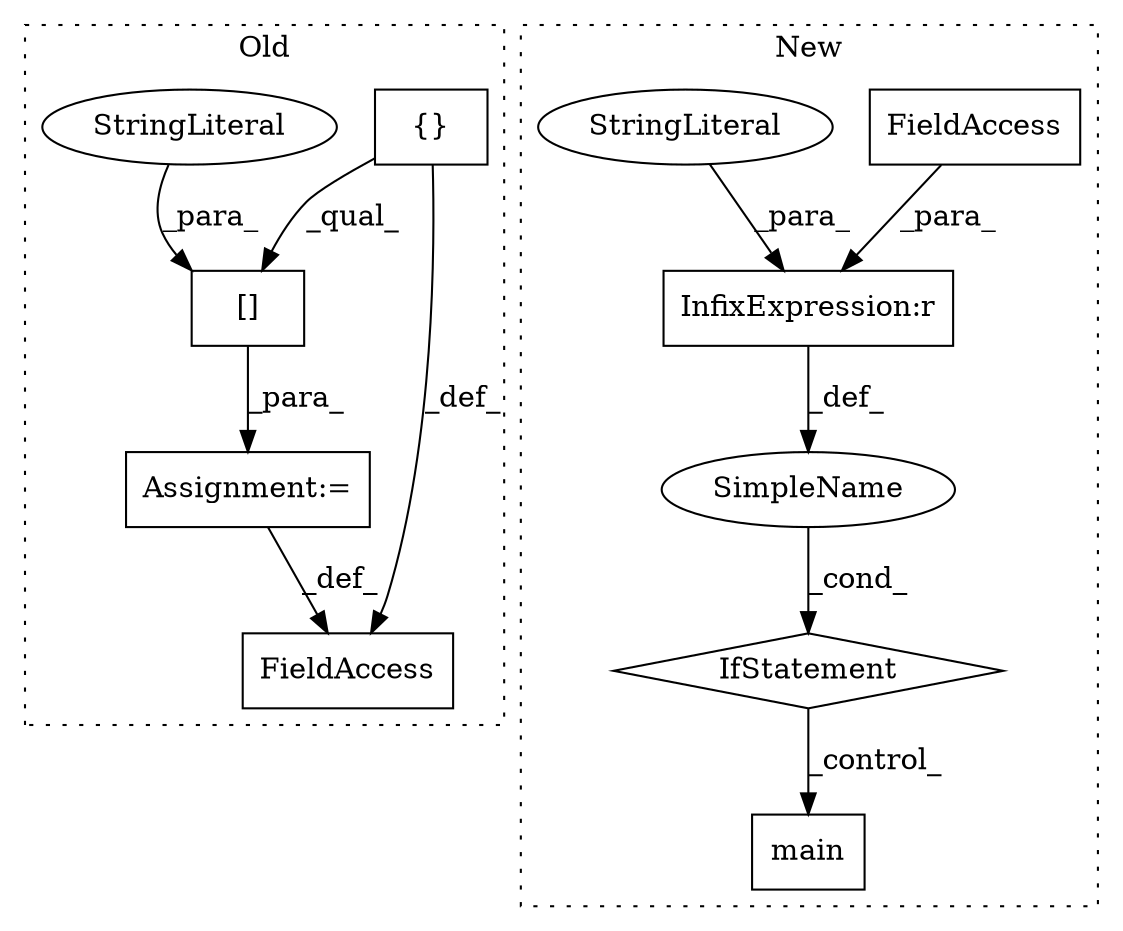 digraph G {
subgraph cluster0 {
1 [label="{}" a="4" s="16324" l="2" shape="box"];
5 [label="Assignment:=" a="7" s="16302" l="1" shape="box"];
9 [label="FieldAccess" a="22" s="16285" l="17" shape="box"];
10 [label="[]" a="2" s="16303,16346" l="36,1" shape="box"];
11 [label="StringLiteral" a="45" s="16339" l="7" shape="ellipse"];
label = "Old";
style="dotted";
}
subgraph cluster1 {
2 [label="main" a="32" s="6091,6123" l="5,1" shape="box"];
3 [label="IfStatement" a="25" s="6039,6065" l="4,2" shape="diamond"];
4 [label="SimpleName" a="42" s="" l="" shape="ellipse"];
6 [label="InfixExpression:r" a="27" s="6051" l="4" shape="box"];
7 [label="FieldAccess" a="22" s="6043" l="8" shape="box"];
8 [label="StringLiteral" a="45" s="6055" l="10" shape="ellipse"];
label = "New";
style="dotted";
}
1 -> 9 [label="_def_"];
1 -> 10 [label="_qual_"];
3 -> 2 [label="_control_"];
4 -> 3 [label="_cond_"];
5 -> 9 [label="_def_"];
6 -> 4 [label="_def_"];
7 -> 6 [label="_para_"];
8 -> 6 [label="_para_"];
10 -> 5 [label="_para_"];
11 -> 10 [label="_para_"];
}